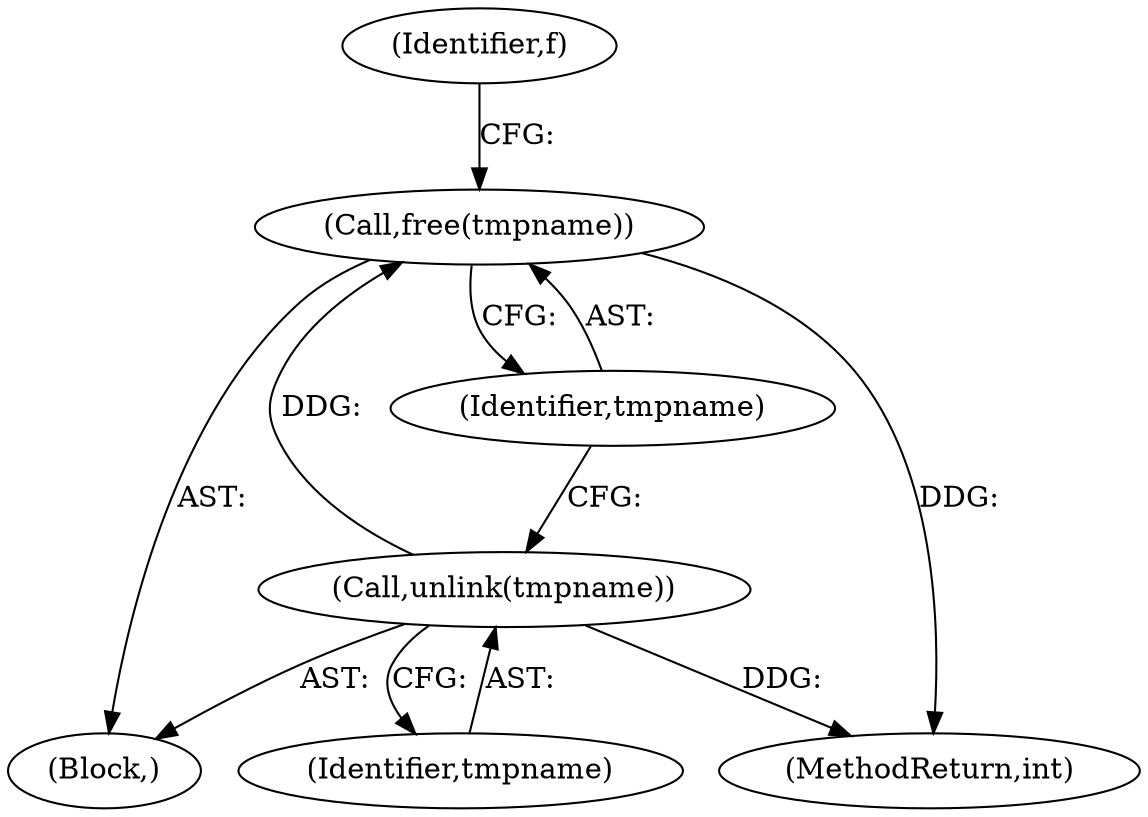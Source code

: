 digraph "0_util-linux_bde91c85bdc77975155058276f99d2e0f5eab5a9@API" {
"1000114" [label="(Call,free(tmpname))"];
"1000112" [label="(Call,unlink(tmpname))"];
"1000102" [label="(Block,)"];
"1000113" [label="(Identifier,tmpname)"];
"1000117" [label="(Identifier,f)"];
"1000115" [label="(Identifier,tmpname)"];
"1000114" [label="(Call,free(tmpname))"];
"1000120" [label="(MethodReturn,int)"];
"1000112" [label="(Call,unlink(tmpname))"];
"1000114" -> "1000102"  [label="AST: "];
"1000114" -> "1000115"  [label="CFG: "];
"1000115" -> "1000114"  [label="AST: "];
"1000117" -> "1000114"  [label="CFG: "];
"1000114" -> "1000120"  [label="DDG: "];
"1000112" -> "1000114"  [label="DDG: "];
"1000112" -> "1000102"  [label="AST: "];
"1000112" -> "1000113"  [label="CFG: "];
"1000113" -> "1000112"  [label="AST: "];
"1000115" -> "1000112"  [label="CFG: "];
"1000112" -> "1000120"  [label="DDG: "];
}
